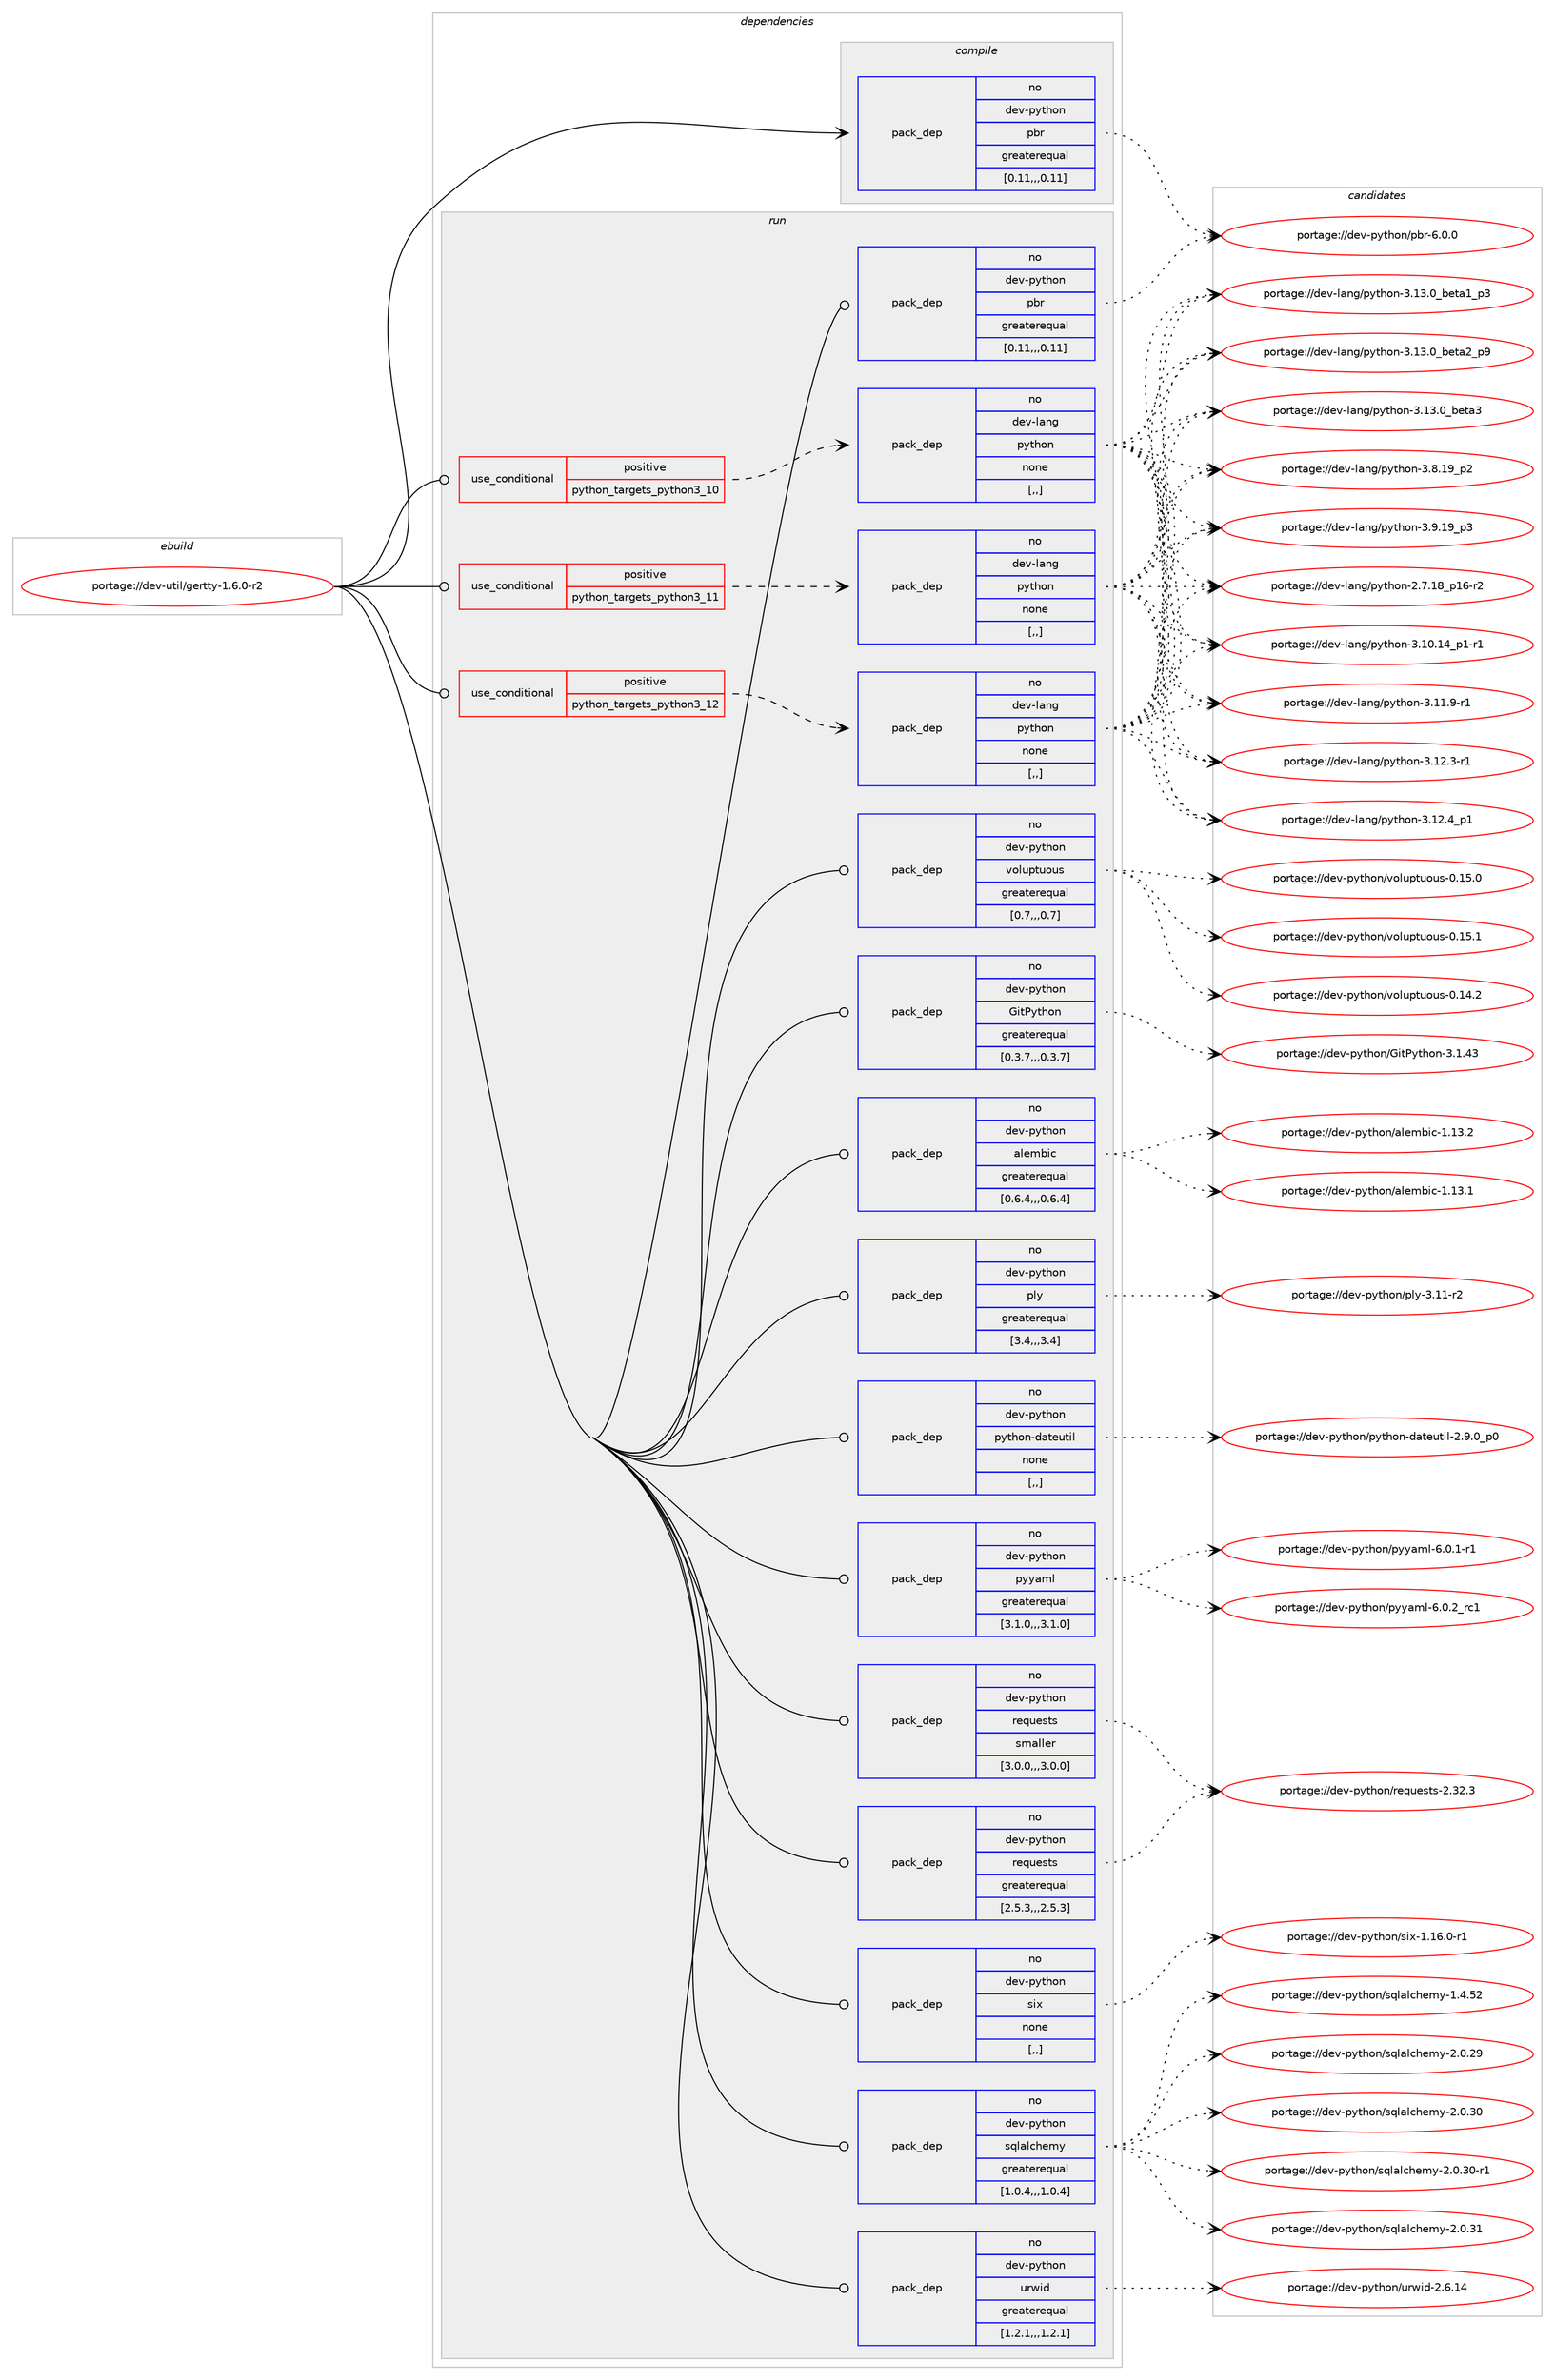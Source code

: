 digraph prolog {

# *************
# Graph options
# *************

newrank=true;
concentrate=true;
compound=true;
graph [rankdir=LR,fontname=Helvetica,fontsize=10,ranksep=1.5];#, ranksep=2.5, nodesep=0.2];
edge  [arrowhead=vee];
node  [fontname=Helvetica,fontsize=10];

# **********
# The ebuild
# **********

subgraph cluster_leftcol {
color=gray;
rank=same;
label=<<i>ebuild</i>>;
id [label="portage://dev-util/gertty-1.6.0-r2", color=red, width=4, href="../dev-util/gertty-1.6.0-r2.svg"];
}

# ****************
# The dependencies
# ****************

subgraph cluster_midcol {
color=gray;
label=<<i>dependencies</i>>;
subgraph cluster_compile {
fillcolor="#eeeeee";
style=filled;
label=<<i>compile</i>>;
subgraph pack149883 {
dependency210413 [label=<<TABLE BORDER="0" CELLBORDER="1" CELLSPACING="0" CELLPADDING="4" WIDTH="220"><TR><TD ROWSPAN="6" CELLPADDING="30">pack_dep</TD></TR><TR><TD WIDTH="110">no</TD></TR><TR><TD>dev-python</TD></TR><TR><TD>pbr</TD></TR><TR><TD>greaterequal</TD></TR><TR><TD>[0.11,,,0.11]</TD></TR></TABLE>>, shape=none, color=blue];
}
id:e -> dependency210413:w [weight=20,style="solid",arrowhead="vee"];
}
subgraph cluster_compileandrun {
fillcolor="#eeeeee";
style=filled;
label=<<i>compile and run</i>>;
}
subgraph cluster_run {
fillcolor="#eeeeee";
style=filled;
label=<<i>run</i>>;
subgraph cond59139 {
dependency210414 [label=<<TABLE BORDER="0" CELLBORDER="1" CELLSPACING="0" CELLPADDING="4"><TR><TD ROWSPAN="3" CELLPADDING="10">use_conditional</TD></TR><TR><TD>positive</TD></TR><TR><TD>python_targets_python3_10</TD></TR></TABLE>>, shape=none, color=red];
subgraph pack149884 {
dependency210415 [label=<<TABLE BORDER="0" CELLBORDER="1" CELLSPACING="0" CELLPADDING="4" WIDTH="220"><TR><TD ROWSPAN="6" CELLPADDING="30">pack_dep</TD></TR><TR><TD WIDTH="110">no</TD></TR><TR><TD>dev-lang</TD></TR><TR><TD>python</TD></TR><TR><TD>none</TD></TR><TR><TD>[,,]</TD></TR></TABLE>>, shape=none, color=blue];
}
dependency210414:e -> dependency210415:w [weight=20,style="dashed",arrowhead="vee"];
}
id:e -> dependency210414:w [weight=20,style="solid",arrowhead="odot"];
subgraph cond59140 {
dependency210416 [label=<<TABLE BORDER="0" CELLBORDER="1" CELLSPACING="0" CELLPADDING="4"><TR><TD ROWSPAN="3" CELLPADDING="10">use_conditional</TD></TR><TR><TD>positive</TD></TR><TR><TD>python_targets_python3_11</TD></TR></TABLE>>, shape=none, color=red];
subgraph pack149885 {
dependency210417 [label=<<TABLE BORDER="0" CELLBORDER="1" CELLSPACING="0" CELLPADDING="4" WIDTH="220"><TR><TD ROWSPAN="6" CELLPADDING="30">pack_dep</TD></TR><TR><TD WIDTH="110">no</TD></TR><TR><TD>dev-lang</TD></TR><TR><TD>python</TD></TR><TR><TD>none</TD></TR><TR><TD>[,,]</TD></TR></TABLE>>, shape=none, color=blue];
}
dependency210416:e -> dependency210417:w [weight=20,style="dashed",arrowhead="vee"];
}
id:e -> dependency210416:w [weight=20,style="solid",arrowhead="odot"];
subgraph cond59141 {
dependency210418 [label=<<TABLE BORDER="0" CELLBORDER="1" CELLSPACING="0" CELLPADDING="4"><TR><TD ROWSPAN="3" CELLPADDING="10">use_conditional</TD></TR><TR><TD>positive</TD></TR><TR><TD>python_targets_python3_12</TD></TR></TABLE>>, shape=none, color=red];
subgraph pack149886 {
dependency210419 [label=<<TABLE BORDER="0" CELLBORDER="1" CELLSPACING="0" CELLPADDING="4" WIDTH="220"><TR><TD ROWSPAN="6" CELLPADDING="30">pack_dep</TD></TR><TR><TD WIDTH="110">no</TD></TR><TR><TD>dev-lang</TD></TR><TR><TD>python</TD></TR><TR><TD>none</TD></TR><TR><TD>[,,]</TD></TR></TABLE>>, shape=none, color=blue];
}
dependency210418:e -> dependency210419:w [weight=20,style="dashed",arrowhead="vee"];
}
id:e -> dependency210418:w [weight=20,style="solid",arrowhead="odot"];
subgraph pack149887 {
dependency210420 [label=<<TABLE BORDER="0" CELLBORDER="1" CELLSPACING="0" CELLPADDING="4" WIDTH="220"><TR><TD ROWSPAN="6" CELLPADDING="30">pack_dep</TD></TR><TR><TD WIDTH="110">no</TD></TR><TR><TD>dev-python</TD></TR><TR><TD>GitPython</TD></TR><TR><TD>greaterequal</TD></TR><TR><TD>[0.3.7,,,0.3.7]</TD></TR></TABLE>>, shape=none, color=blue];
}
id:e -> dependency210420:w [weight=20,style="solid",arrowhead="odot"];
subgraph pack149888 {
dependency210421 [label=<<TABLE BORDER="0" CELLBORDER="1" CELLSPACING="0" CELLPADDING="4" WIDTH="220"><TR><TD ROWSPAN="6" CELLPADDING="30">pack_dep</TD></TR><TR><TD WIDTH="110">no</TD></TR><TR><TD>dev-python</TD></TR><TR><TD>alembic</TD></TR><TR><TD>greaterequal</TD></TR><TR><TD>[0.6.4,,,0.6.4]</TD></TR></TABLE>>, shape=none, color=blue];
}
id:e -> dependency210421:w [weight=20,style="solid",arrowhead="odot"];
subgraph pack149889 {
dependency210422 [label=<<TABLE BORDER="0" CELLBORDER="1" CELLSPACING="0" CELLPADDING="4" WIDTH="220"><TR><TD ROWSPAN="6" CELLPADDING="30">pack_dep</TD></TR><TR><TD WIDTH="110">no</TD></TR><TR><TD>dev-python</TD></TR><TR><TD>pbr</TD></TR><TR><TD>greaterequal</TD></TR><TR><TD>[0.11,,,0.11]</TD></TR></TABLE>>, shape=none, color=blue];
}
id:e -> dependency210422:w [weight=20,style="solid",arrowhead="odot"];
subgraph pack149890 {
dependency210423 [label=<<TABLE BORDER="0" CELLBORDER="1" CELLSPACING="0" CELLPADDING="4" WIDTH="220"><TR><TD ROWSPAN="6" CELLPADDING="30">pack_dep</TD></TR><TR><TD WIDTH="110">no</TD></TR><TR><TD>dev-python</TD></TR><TR><TD>ply</TD></TR><TR><TD>greaterequal</TD></TR><TR><TD>[3.4,,,3.4]</TD></TR></TABLE>>, shape=none, color=blue];
}
id:e -> dependency210423:w [weight=20,style="solid",arrowhead="odot"];
subgraph pack149891 {
dependency210424 [label=<<TABLE BORDER="0" CELLBORDER="1" CELLSPACING="0" CELLPADDING="4" WIDTH="220"><TR><TD ROWSPAN="6" CELLPADDING="30">pack_dep</TD></TR><TR><TD WIDTH="110">no</TD></TR><TR><TD>dev-python</TD></TR><TR><TD>python-dateutil</TD></TR><TR><TD>none</TD></TR><TR><TD>[,,]</TD></TR></TABLE>>, shape=none, color=blue];
}
id:e -> dependency210424:w [weight=20,style="solid",arrowhead="odot"];
subgraph pack149892 {
dependency210425 [label=<<TABLE BORDER="0" CELLBORDER="1" CELLSPACING="0" CELLPADDING="4" WIDTH="220"><TR><TD ROWSPAN="6" CELLPADDING="30">pack_dep</TD></TR><TR><TD WIDTH="110">no</TD></TR><TR><TD>dev-python</TD></TR><TR><TD>pyyaml</TD></TR><TR><TD>greaterequal</TD></TR><TR><TD>[3.1.0,,,3.1.0]</TD></TR></TABLE>>, shape=none, color=blue];
}
id:e -> dependency210425:w [weight=20,style="solid",arrowhead="odot"];
subgraph pack149893 {
dependency210426 [label=<<TABLE BORDER="0" CELLBORDER="1" CELLSPACING="0" CELLPADDING="4" WIDTH="220"><TR><TD ROWSPAN="6" CELLPADDING="30">pack_dep</TD></TR><TR><TD WIDTH="110">no</TD></TR><TR><TD>dev-python</TD></TR><TR><TD>requests</TD></TR><TR><TD>greaterequal</TD></TR><TR><TD>[2.5.3,,,2.5.3]</TD></TR></TABLE>>, shape=none, color=blue];
}
id:e -> dependency210426:w [weight=20,style="solid",arrowhead="odot"];
subgraph pack149894 {
dependency210427 [label=<<TABLE BORDER="0" CELLBORDER="1" CELLSPACING="0" CELLPADDING="4" WIDTH="220"><TR><TD ROWSPAN="6" CELLPADDING="30">pack_dep</TD></TR><TR><TD WIDTH="110">no</TD></TR><TR><TD>dev-python</TD></TR><TR><TD>requests</TD></TR><TR><TD>smaller</TD></TR><TR><TD>[3.0.0,,,3.0.0]</TD></TR></TABLE>>, shape=none, color=blue];
}
id:e -> dependency210427:w [weight=20,style="solid",arrowhead="odot"];
subgraph pack149895 {
dependency210428 [label=<<TABLE BORDER="0" CELLBORDER="1" CELLSPACING="0" CELLPADDING="4" WIDTH="220"><TR><TD ROWSPAN="6" CELLPADDING="30">pack_dep</TD></TR><TR><TD WIDTH="110">no</TD></TR><TR><TD>dev-python</TD></TR><TR><TD>six</TD></TR><TR><TD>none</TD></TR><TR><TD>[,,]</TD></TR></TABLE>>, shape=none, color=blue];
}
id:e -> dependency210428:w [weight=20,style="solid",arrowhead="odot"];
subgraph pack149896 {
dependency210429 [label=<<TABLE BORDER="0" CELLBORDER="1" CELLSPACING="0" CELLPADDING="4" WIDTH="220"><TR><TD ROWSPAN="6" CELLPADDING="30">pack_dep</TD></TR><TR><TD WIDTH="110">no</TD></TR><TR><TD>dev-python</TD></TR><TR><TD>sqlalchemy</TD></TR><TR><TD>greaterequal</TD></TR><TR><TD>[1.0.4,,,1.0.4]</TD></TR></TABLE>>, shape=none, color=blue];
}
id:e -> dependency210429:w [weight=20,style="solid",arrowhead="odot"];
subgraph pack149897 {
dependency210430 [label=<<TABLE BORDER="0" CELLBORDER="1" CELLSPACING="0" CELLPADDING="4" WIDTH="220"><TR><TD ROWSPAN="6" CELLPADDING="30">pack_dep</TD></TR><TR><TD WIDTH="110">no</TD></TR><TR><TD>dev-python</TD></TR><TR><TD>urwid</TD></TR><TR><TD>greaterequal</TD></TR><TR><TD>[1.2.1,,,1.2.1]</TD></TR></TABLE>>, shape=none, color=blue];
}
id:e -> dependency210430:w [weight=20,style="solid",arrowhead="odot"];
subgraph pack149898 {
dependency210431 [label=<<TABLE BORDER="0" CELLBORDER="1" CELLSPACING="0" CELLPADDING="4" WIDTH="220"><TR><TD ROWSPAN="6" CELLPADDING="30">pack_dep</TD></TR><TR><TD WIDTH="110">no</TD></TR><TR><TD>dev-python</TD></TR><TR><TD>voluptuous</TD></TR><TR><TD>greaterequal</TD></TR><TR><TD>[0.7,,,0.7]</TD></TR></TABLE>>, shape=none, color=blue];
}
id:e -> dependency210431:w [weight=20,style="solid",arrowhead="odot"];
}
}

# **************
# The candidates
# **************

subgraph cluster_choices {
rank=same;
color=gray;
label=<<i>candidates</i>>;

subgraph choice149883 {
color=black;
nodesep=1;
choice100101118451121211161041111104711298114455446484648 [label="portage://dev-python/pbr-6.0.0", color=red, width=4,href="../dev-python/pbr-6.0.0.svg"];
dependency210413:e -> choice100101118451121211161041111104711298114455446484648:w [style=dotted,weight="100"];
}
subgraph choice149884 {
color=black;
nodesep=1;
choice100101118451089711010347112121116104111110455046554649569511249544511450 [label="portage://dev-lang/python-2.7.18_p16-r2", color=red, width=4,href="../dev-lang/python-2.7.18_p16-r2.svg"];
choice100101118451089711010347112121116104111110455146494846495295112494511449 [label="portage://dev-lang/python-3.10.14_p1-r1", color=red, width=4,href="../dev-lang/python-3.10.14_p1-r1.svg"];
choice100101118451089711010347112121116104111110455146494946574511449 [label="portage://dev-lang/python-3.11.9-r1", color=red, width=4,href="../dev-lang/python-3.11.9-r1.svg"];
choice100101118451089711010347112121116104111110455146495046514511449 [label="portage://dev-lang/python-3.12.3-r1", color=red, width=4,href="../dev-lang/python-3.12.3-r1.svg"];
choice100101118451089711010347112121116104111110455146495046529511249 [label="portage://dev-lang/python-3.12.4_p1", color=red, width=4,href="../dev-lang/python-3.12.4_p1.svg"];
choice10010111845108971101034711212111610411111045514649514648959810111697499511251 [label="portage://dev-lang/python-3.13.0_beta1_p3", color=red, width=4,href="../dev-lang/python-3.13.0_beta1_p3.svg"];
choice10010111845108971101034711212111610411111045514649514648959810111697509511257 [label="portage://dev-lang/python-3.13.0_beta2_p9", color=red, width=4,href="../dev-lang/python-3.13.0_beta2_p9.svg"];
choice1001011184510897110103471121211161041111104551464951464895981011169751 [label="portage://dev-lang/python-3.13.0_beta3", color=red, width=4,href="../dev-lang/python-3.13.0_beta3.svg"];
choice100101118451089711010347112121116104111110455146564649579511250 [label="portage://dev-lang/python-3.8.19_p2", color=red, width=4,href="../dev-lang/python-3.8.19_p2.svg"];
choice100101118451089711010347112121116104111110455146574649579511251 [label="portage://dev-lang/python-3.9.19_p3", color=red, width=4,href="../dev-lang/python-3.9.19_p3.svg"];
dependency210415:e -> choice100101118451089711010347112121116104111110455046554649569511249544511450:w [style=dotted,weight="100"];
dependency210415:e -> choice100101118451089711010347112121116104111110455146494846495295112494511449:w [style=dotted,weight="100"];
dependency210415:e -> choice100101118451089711010347112121116104111110455146494946574511449:w [style=dotted,weight="100"];
dependency210415:e -> choice100101118451089711010347112121116104111110455146495046514511449:w [style=dotted,weight="100"];
dependency210415:e -> choice100101118451089711010347112121116104111110455146495046529511249:w [style=dotted,weight="100"];
dependency210415:e -> choice10010111845108971101034711212111610411111045514649514648959810111697499511251:w [style=dotted,weight="100"];
dependency210415:e -> choice10010111845108971101034711212111610411111045514649514648959810111697509511257:w [style=dotted,weight="100"];
dependency210415:e -> choice1001011184510897110103471121211161041111104551464951464895981011169751:w [style=dotted,weight="100"];
dependency210415:e -> choice100101118451089711010347112121116104111110455146564649579511250:w [style=dotted,weight="100"];
dependency210415:e -> choice100101118451089711010347112121116104111110455146574649579511251:w [style=dotted,weight="100"];
}
subgraph choice149885 {
color=black;
nodesep=1;
choice100101118451089711010347112121116104111110455046554649569511249544511450 [label="portage://dev-lang/python-2.7.18_p16-r2", color=red, width=4,href="../dev-lang/python-2.7.18_p16-r2.svg"];
choice100101118451089711010347112121116104111110455146494846495295112494511449 [label="portage://dev-lang/python-3.10.14_p1-r1", color=red, width=4,href="../dev-lang/python-3.10.14_p1-r1.svg"];
choice100101118451089711010347112121116104111110455146494946574511449 [label="portage://dev-lang/python-3.11.9-r1", color=red, width=4,href="../dev-lang/python-3.11.9-r1.svg"];
choice100101118451089711010347112121116104111110455146495046514511449 [label="portage://dev-lang/python-3.12.3-r1", color=red, width=4,href="../dev-lang/python-3.12.3-r1.svg"];
choice100101118451089711010347112121116104111110455146495046529511249 [label="portage://dev-lang/python-3.12.4_p1", color=red, width=4,href="../dev-lang/python-3.12.4_p1.svg"];
choice10010111845108971101034711212111610411111045514649514648959810111697499511251 [label="portage://dev-lang/python-3.13.0_beta1_p3", color=red, width=4,href="../dev-lang/python-3.13.0_beta1_p3.svg"];
choice10010111845108971101034711212111610411111045514649514648959810111697509511257 [label="portage://dev-lang/python-3.13.0_beta2_p9", color=red, width=4,href="../dev-lang/python-3.13.0_beta2_p9.svg"];
choice1001011184510897110103471121211161041111104551464951464895981011169751 [label="portage://dev-lang/python-3.13.0_beta3", color=red, width=4,href="../dev-lang/python-3.13.0_beta3.svg"];
choice100101118451089711010347112121116104111110455146564649579511250 [label="portage://dev-lang/python-3.8.19_p2", color=red, width=4,href="../dev-lang/python-3.8.19_p2.svg"];
choice100101118451089711010347112121116104111110455146574649579511251 [label="portage://dev-lang/python-3.9.19_p3", color=red, width=4,href="../dev-lang/python-3.9.19_p3.svg"];
dependency210417:e -> choice100101118451089711010347112121116104111110455046554649569511249544511450:w [style=dotted,weight="100"];
dependency210417:e -> choice100101118451089711010347112121116104111110455146494846495295112494511449:w [style=dotted,weight="100"];
dependency210417:e -> choice100101118451089711010347112121116104111110455146494946574511449:w [style=dotted,weight="100"];
dependency210417:e -> choice100101118451089711010347112121116104111110455146495046514511449:w [style=dotted,weight="100"];
dependency210417:e -> choice100101118451089711010347112121116104111110455146495046529511249:w [style=dotted,weight="100"];
dependency210417:e -> choice10010111845108971101034711212111610411111045514649514648959810111697499511251:w [style=dotted,weight="100"];
dependency210417:e -> choice10010111845108971101034711212111610411111045514649514648959810111697509511257:w [style=dotted,weight="100"];
dependency210417:e -> choice1001011184510897110103471121211161041111104551464951464895981011169751:w [style=dotted,weight="100"];
dependency210417:e -> choice100101118451089711010347112121116104111110455146564649579511250:w [style=dotted,weight="100"];
dependency210417:e -> choice100101118451089711010347112121116104111110455146574649579511251:w [style=dotted,weight="100"];
}
subgraph choice149886 {
color=black;
nodesep=1;
choice100101118451089711010347112121116104111110455046554649569511249544511450 [label="portage://dev-lang/python-2.7.18_p16-r2", color=red, width=4,href="../dev-lang/python-2.7.18_p16-r2.svg"];
choice100101118451089711010347112121116104111110455146494846495295112494511449 [label="portage://dev-lang/python-3.10.14_p1-r1", color=red, width=4,href="../dev-lang/python-3.10.14_p1-r1.svg"];
choice100101118451089711010347112121116104111110455146494946574511449 [label="portage://dev-lang/python-3.11.9-r1", color=red, width=4,href="../dev-lang/python-3.11.9-r1.svg"];
choice100101118451089711010347112121116104111110455146495046514511449 [label="portage://dev-lang/python-3.12.3-r1", color=red, width=4,href="../dev-lang/python-3.12.3-r1.svg"];
choice100101118451089711010347112121116104111110455146495046529511249 [label="portage://dev-lang/python-3.12.4_p1", color=red, width=4,href="../dev-lang/python-3.12.4_p1.svg"];
choice10010111845108971101034711212111610411111045514649514648959810111697499511251 [label="portage://dev-lang/python-3.13.0_beta1_p3", color=red, width=4,href="../dev-lang/python-3.13.0_beta1_p3.svg"];
choice10010111845108971101034711212111610411111045514649514648959810111697509511257 [label="portage://dev-lang/python-3.13.0_beta2_p9", color=red, width=4,href="../dev-lang/python-3.13.0_beta2_p9.svg"];
choice1001011184510897110103471121211161041111104551464951464895981011169751 [label="portage://dev-lang/python-3.13.0_beta3", color=red, width=4,href="../dev-lang/python-3.13.0_beta3.svg"];
choice100101118451089711010347112121116104111110455146564649579511250 [label="portage://dev-lang/python-3.8.19_p2", color=red, width=4,href="../dev-lang/python-3.8.19_p2.svg"];
choice100101118451089711010347112121116104111110455146574649579511251 [label="portage://dev-lang/python-3.9.19_p3", color=red, width=4,href="../dev-lang/python-3.9.19_p3.svg"];
dependency210419:e -> choice100101118451089711010347112121116104111110455046554649569511249544511450:w [style=dotted,weight="100"];
dependency210419:e -> choice100101118451089711010347112121116104111110455146494846495295112494511449:w [style=dotted,weight="100"];
dependency210419:e -> choice100101118451089711010347112121116104111110455146494946574511449:w [style=dotted,weight="100"];
dependency210419:e -> choice100101118451089711010347112121116104111110455146495046514511449:w [style=dotted,weight="100"];
dependency210419:e -> choice100101118451089711010347112121116104111110455146495046529511249:w [style=dotted,weight="100"];
dependency210419:e -> choice10010111845108971101034711212111610411111045514649514648959810111697499511251:w [style=dotted,weight="100"];
dependency210419:e -> choice10010111845108971101034711212111610411111045514649514648959810111697509511257:w [style=dotted,weight="100"];
dependency210419:e -> choice1001011184510897110103471121211161041111104551464951464895981011169751:w [style=dotted,weight="100"];
dependency210419:e -> choice100101118451089711010347112121116104111110455146564649579511250:w [style=dotted,weight="100"];
dependency210419:e -> choice100101118451089711010347112121116104111110455146574649579511251:w [style=dotted,weight="100"];
}
subgraph choice149887 {
color=black;
nodesep=1;
choice1001011184511212111610411111047711051168012111610411111045514649465251 [label="portage://dev-python/GitPython-3.1.43", color=red, width=4,href="../dev-python/GitPython-3.1.43.svg"];
dependency210420:e -> choice1001011184511212111610411111047711051168012111610411111045514649465251:w [style=dotted,weight="100"];
}
subgraph choice149888 {
color=black;
nodesep=1;
choice100101118451121211161041111104797108101109981059945494649514649 [label="portage://dev-python/alembic-1.13.1", color=red, width=4,href="../dev-python/alembic-1.13.1.svg"];
choice100101118451121211161041111104797108101109981059945494649514650 [label="portage://dev-python/alembic-1.13.2", color=red, width=4,href="../dev-python/alembic-1.13.2.svg"];
dependency210421:e -> choice100101118451121211161041111104797108101109981059945494649514649:w [style=dotted,weight="100"];
dependency210421:e -> choice100101118451121211161041111104797108101109981059945494649514650:w [style=dotted,weight="100"];
}
subgraph choice149889 {
color=black;
nodesep=1;
choice100101118451121211161041111104711298114455446484648 [label="portage://dev-python/pbr-6.0.0", color=red, width=4,href="../dev-python/pbr-6.0.0.svg"];
dependency210422:e -> choice100101118451121211161041111104711298114455446484648:w [style=dotted,weight="100"];
}
subgraph choice149890 {
color=black;
nodesep=1;
choice100101118451121211161041111104711210812145514649494511450 [label="portage://dev-python/ply-3.11-r2", color=red, width=4,href="../dev-python/ply-3.11-r2.svg"];
dependency210423:e -> choice100101118451121211161041111104711210812145514649494511450:w [style=dotted,weight="100"];
}
subgraph choice149891 {
color=black;
nodesep=1;
choice100101118451121211161041111104711212111610411111045100971161011171161051084550465746489511248 [label="portage://dev-python/python-dateutil-2.9.0_p0", color=red, width=4,href="../dev-python/python-dateutil-2.9.0_p0.svg"];
dependency210424:e -> choice100101118451121211161041111104711212111610411111045100971161011171161051084550465746489511248:w [style=dotted,weight="100"];
}
subgraph choice149892 {
color=black;
nodesep=1;
choice1001011184511212111610411111047112121121971091084554464846494511449 [label="portage://dev-python/pyyaml-6.0.1-r1", color=red, width=4,href="../dev-python/pyyaml-6.0.1-r1.svg"];
choice100101118451121211161041111104711212112197109108455446484650951149949 [label="portage://dev-python/pyyaml-6.0.2_rc1", color=red, width=4,href="../dev-python/pyyaml-6.0.2_rc1.svg"];
dependency210425:e -> choice1001011184511212111610411111047112121121971091084554464846494511449:w [style=dotted,weight="100"];
dependency210425:e -> choice100101118451121211161041111104711212112197109108455446484650951149949:w [style=dotted,weight="100"];
}
subgraph choice149893 {
color=black;
nodesep=1;
choice100101118451121211161041111104711410111311710111511611545504651504651 [label="portage://dev-python/requests-2.32.3", color=red, width=4,href="../dev-python/requests-2.32.3.svg"];
dependency210426:e -> choice100101118451121211161041111104711410111311710111511611545504651504651:w [style=dotted,weight="100"];
}
subgraph choice149894 {
color=black;
nodesep=1;
choice100101118451121211161041111104711410111311710111511611545504651504651 [label="portage://dev-python/requests-2.32.3", color=red, width=4,href="../dev-python/requests-2.32.3.svg"];
dependency210427:e -> choice100101118451121211161041111104711410111311710111511611545504651504651:w [style=dotted,weight="100"];
}
subgraph choice149895 {
color=black;
nodesep=1;
choice1001011184511212111610411111047115105120454946495446484511449 [label="portage://dev-python/six-1.16.0-r1", color=red, width=4,href="../dev-python/six-1.16.0-r1.svg"];
dependency210428:e -> choice1001011184511212111610411111047115105120454946495446484511449:w [style=dotted,weight="100"];
}
subgraph choice149896 {
color=black;
nodesep=1;
choice1001011184511212111610411111047115113108971089910410110912145494652465350 [label="portage://dev-python/sqlalchemy-1.4.52", color=red, width=4,href="../dev-python/sqlalchemy-1.4.52.svg"];
choice1001011184511212111610411111047115113108971089910410110912145504648465057 [label="portage://dev-python/sqlalchemy-2.0.29", color=red, width=4,href="../dev-python/sqlalchemy-2.0.29.svg"];
choice1001011184511212111610411111047115113108971089910410110912145504648465148 [label="portage://dev-python/sqlalchemy-2.0.30", color=red, width=4,href="../dev-python/sqlalchemy-2.0.30.svg"];
choice10010111845112121116104111110471151131089710899104101109121455046484651484511449 [label="portage://dev-python/sqlalchemy-2.0.30-r1", color=red, width=4,href="../dev-python/sqlalchemy-2.0.30-r1.svg"];
choice1001011184511212111610411111047115113108971089910410110912145504648465149 [label="portage://dev-python/sqlalchemy-2.0.31", color=red, width=4,href="../dev-python/sqlalchemy-2.0.31.svg"];
dependency210429:e -> choice1001011184511212111610411111047115113108971089910410110912145494652465350:w [style=dotted,weight="100"];
dependency210429:e -> choice1001011184511212111610411111047115113108971089910410110912145504648465057:w [style=dotted,weight="100"];
dependency210429:e -> choice1001011184511212111610411111047115113108971089910410110912145504648465148:w [style=dotted,weight="100"];
dependency210429:e -> choice10010111845112121116104111110471151131089710899104101109121455046484651484511449:w [style=dotted,weight="100"];
dependency210429:e -> choice1001011184511212111610411111047115113108971089910410110912145504648465149:w [style=dotted,weight="100"];
}
subgraph choice149897 {
color=black;
nodesep=1;
choice100101118451121211161041111104711711411910510045504654464952 [label="portage://dev-python/urwid-2.6.14", color=red, width=4,href="../dev-python/urwid-2.6.14.svg"];
dependency210430:e -> choice100101118451121211161041111104711711411910510045504654464952:w [style=dotted,weight="100"];
}
subgraph choice149898 {
color=black;
nodesep=1;
choice100101118451121211161041111104711811110811711211611711111711545484649524650 [label="portage://dev-python/voluptuous-0.14.2", color=red, width=4,href="../dev-python/voluptuous-0.14.2.svg"];
choice100101118451121211161041111104711811110811711211611711111711545484649534648 [label="portage://dev-python/voluptuous-0.15.0", color=red, width=4,href="../dev-python/voluptuous-0.15.0.svg"];
choice100101118451121211161041111104711811110811711211611711111711545484649534649 [label="portage://dev-python/voluptuous-0.15.1", color=red, width=4,href="../dev-python/voluptuous-0.15.1.svg"];
dependency210431:e -> choice100101118451121211161041111104711811110811711211611711111711545484649524650:w [style=dotted,weight="100"];
dependency210431:e -> choice100101118451121211161041111104711811110811711211611711111711545484649534648:w [style=dotted,weight="100"];
dependency210431:e -> choice100101118451121211161041111104711811110811711211611711111711545484649534649:w [style=dotted,weight="100"];
}
}

}
